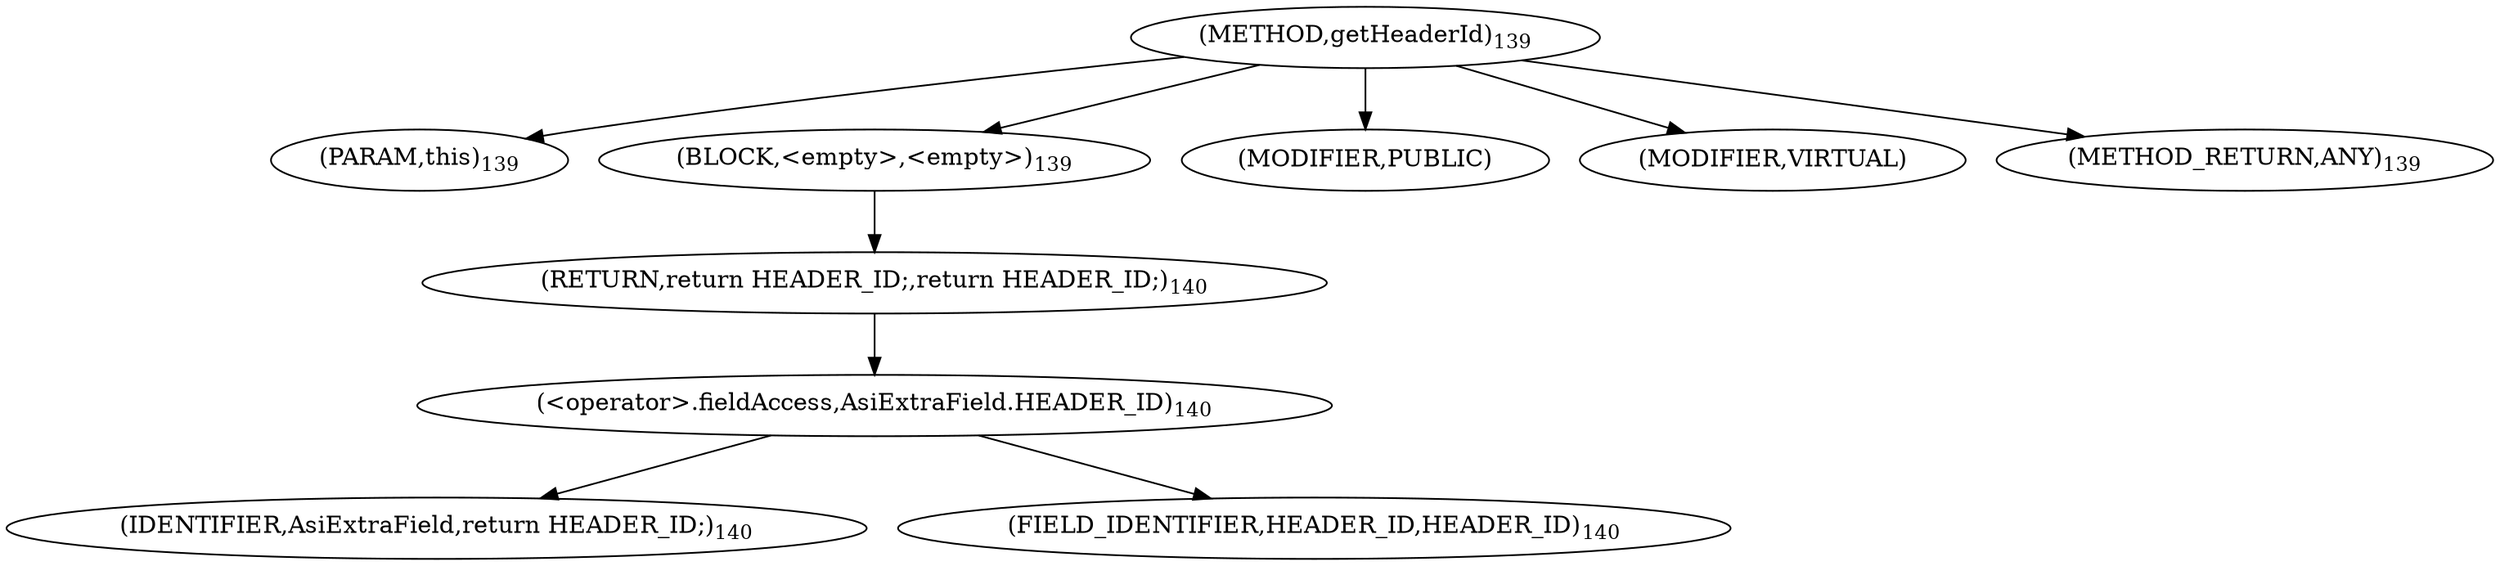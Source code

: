 digraph "getHeaderId" {  
"124" [label = <(METHOD,getHeaderId)<SUB>139</SUB>> ]
"125" [label = <(PARAM,this)<SUB>139</SUB>> ]
"126" [label = <(BLOCK,&lt;empty&gt;,&lt;empty&gt;)<SUB>139</SUB>> ]
"127" [label = <(RETURN,return HEADER_ID;,return HEADER_ID;)<SUB>140</SUB>> ]
"128" [label = <(&lt;operator&gt;.fieldAccess,AsiExtraField.HEADER_ID)<SUB>140</SUB>> ]
"129" [label = <(IDENTIFIER,AsiExtraField,return HEADER_ID;)<SUB>140</SUB>> ]
"130" [label = <(FIELD_IDENTIFIER,HEADER_ID,HEADER_ID)<SUB>140</SUB>> ]
"131" [label = <(MODIFIER,PUBLIC)> ]
"132" [label = <(MODIFIER,VIRTUAL)> ]
"133" [label = <(METHOD_RETURN,ANY)<SUB>139</SUB>> ]
  "124" -> "125" 
  "124" -> "126" 
  "124" -> "131" 
  "124" -> "132" 
  "124" -> "133" 
  "126" -> "127" 
  "127" -> "128" 
  "128" -> "129" 
  "128" -> "130" 
}

